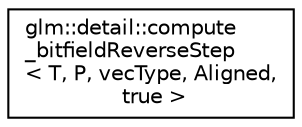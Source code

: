 digraph "Graphical Class Hierarchy"
{
 // LATEX_PDF_SIZE
  edge [fontname="Helvetica",fontsize="10",labelfontname="Helvetica",labelfontsize="10"];
  node [fontname="Helvetica",fontsize="10",shape=record];
  rankdir="LR";
  Node0 [label="glm::detail::compute\l_bitfieldReverseStep\l\< T, P, vecType, Aligned,\l true \>",height=0.2,width=0.4,color="black", fillcolor="white", style="filled",URL="$structglm_1_1detail_1_1compute__bitfield_reverse_step_3_01_t_00_01_p_00_01vec_type_00_01_aligned_00_01true_01_4.html",tooltip=" "];
}
